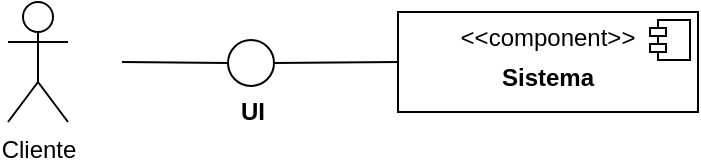 <mxfile version="12.3.8" type="device" pages="1"><diagram id="PLNTlQ9wyNxuknjoGkww" name="Page-1"><mxGraphModel dx="1193" dy="590" grid="1" gridSize="10" guides="1" tooltips="1" connect="1" arrows="1" fold="1" page="1" pageScale="1" pageWidth="850" pageHeight="1100" math="0" shadow="0"><root><mxCell id="0"/><mxCell id="1" parent="0"/><mxCell id="OuX6VGWtDcBMlLtFgzZo-19" value="&lt;p style=&quot;margin: 0px ; margin-top: 6px ; text-align: center&quot;&gt;&amp;lt;&amp;lt;component&amp;gt;&amp;gt;&lt;/p&gt;&lt;p style=&quot;margin: 0px ; margin-top: 6px ; text-align: center&quot;&gt;&lt;b&gt;Sistema&lt;/b&gt;&lt;/p&gt;" style="align=left;overflow=fill;html=1;" vertex="1" parent="1"><mxGeometry x="125" y="94" width="150" height="50" as="geometry"/></mxCell><mxCell id="OuX6VGWtDcBMlLtFgzZo-20" value="" style="shape=component;jettyWidth=8;jettyHeight=4;" vertex="1" parent="OuX6VGWtDcBMlLtFgzZo-19"><mxGeometry x="1" width="20" height="20" relative="1" as="geometry"><mxPoint x="-24" y="4" as="offset"/></mxGeometry></mxCell><mxCell id="OuX6VGWtDcBMlLtFgzZo-80" value="" style="ellipse;whiteSpace=wrap;html=1;aspect=fixed;" vertex="1" parent="1"><mxGeometry x="40" y="108" width="23" height="23" as="geometry"/></mxCell><mxCell id="OuX6VGWtDcBMlLtFgzZo-81" value="&lt;b&gt;UI&lt;/b&gt;" style="text;html=1;align=center;verticalAlign=middle;resizable=0;points=[];;autosize=1;" vertex="1" parent="1"><mxGeometry x="36.5" y="134" width="30" height="20" as="geometry"/></mxCell><mxCell id="OuX6VGWtDcBMlLtFgzZo-84" value="" style="endArrow=none;html=1;entryX=0;entryY=0.5;entryDx=0;entryDy=0;exitX=1;exitY=0.5;exitDx=0;exitDy=0;" edge="1" parent="1" target="OuX6VGWtDcBMlLtFgzZo-80"><mxGeometry width="50" height="50" relative="1" as="geometry"><mxPoint x="-13.0" y="119" as="sourcePoint"/><mxPoint x="-13" y="265" as="targetPoint"/></mxGeometry></mxCell><mxCell id="OuX6VGWtDcBMlLtFgzZo-85" value="" style="endArrow=none;html=1;entryX=0;entryY=0.5;entryDx=0;entryDy=0;exitX=1;exitY=0.5;exitDx=0;exitDy=0;" edge="1" parent="1" source="OuX6VGWtDcBMlLtFgzZo-80" target="OuX6VGWtDcBMlLtFgzZo-19"><mxGeometry width="50" height="50" relative="1" as="geometry"><mxPoint x="70" y="119" as="sourcePoint"/><mxPoint x="50.0" y="129" as="targetPoint"/></mxGeometry></mxCell><mxCell id="OuX6VGWtDcBMlLtFgzZo-86" value="Cliente" style="shape=umlActor;verticalLabelPosition=bottom;labelBackgroundColor=#ffffff;verticalAlign=top;html=1;outlineConnect=0;fillColor=#FFFFFF;" vertex="1" parent="1"><mxGeometry x="-70" y="89" width="30" height="60" as="geometry"/></mxCell></root></mxGraphModel></diagram></mxfile>